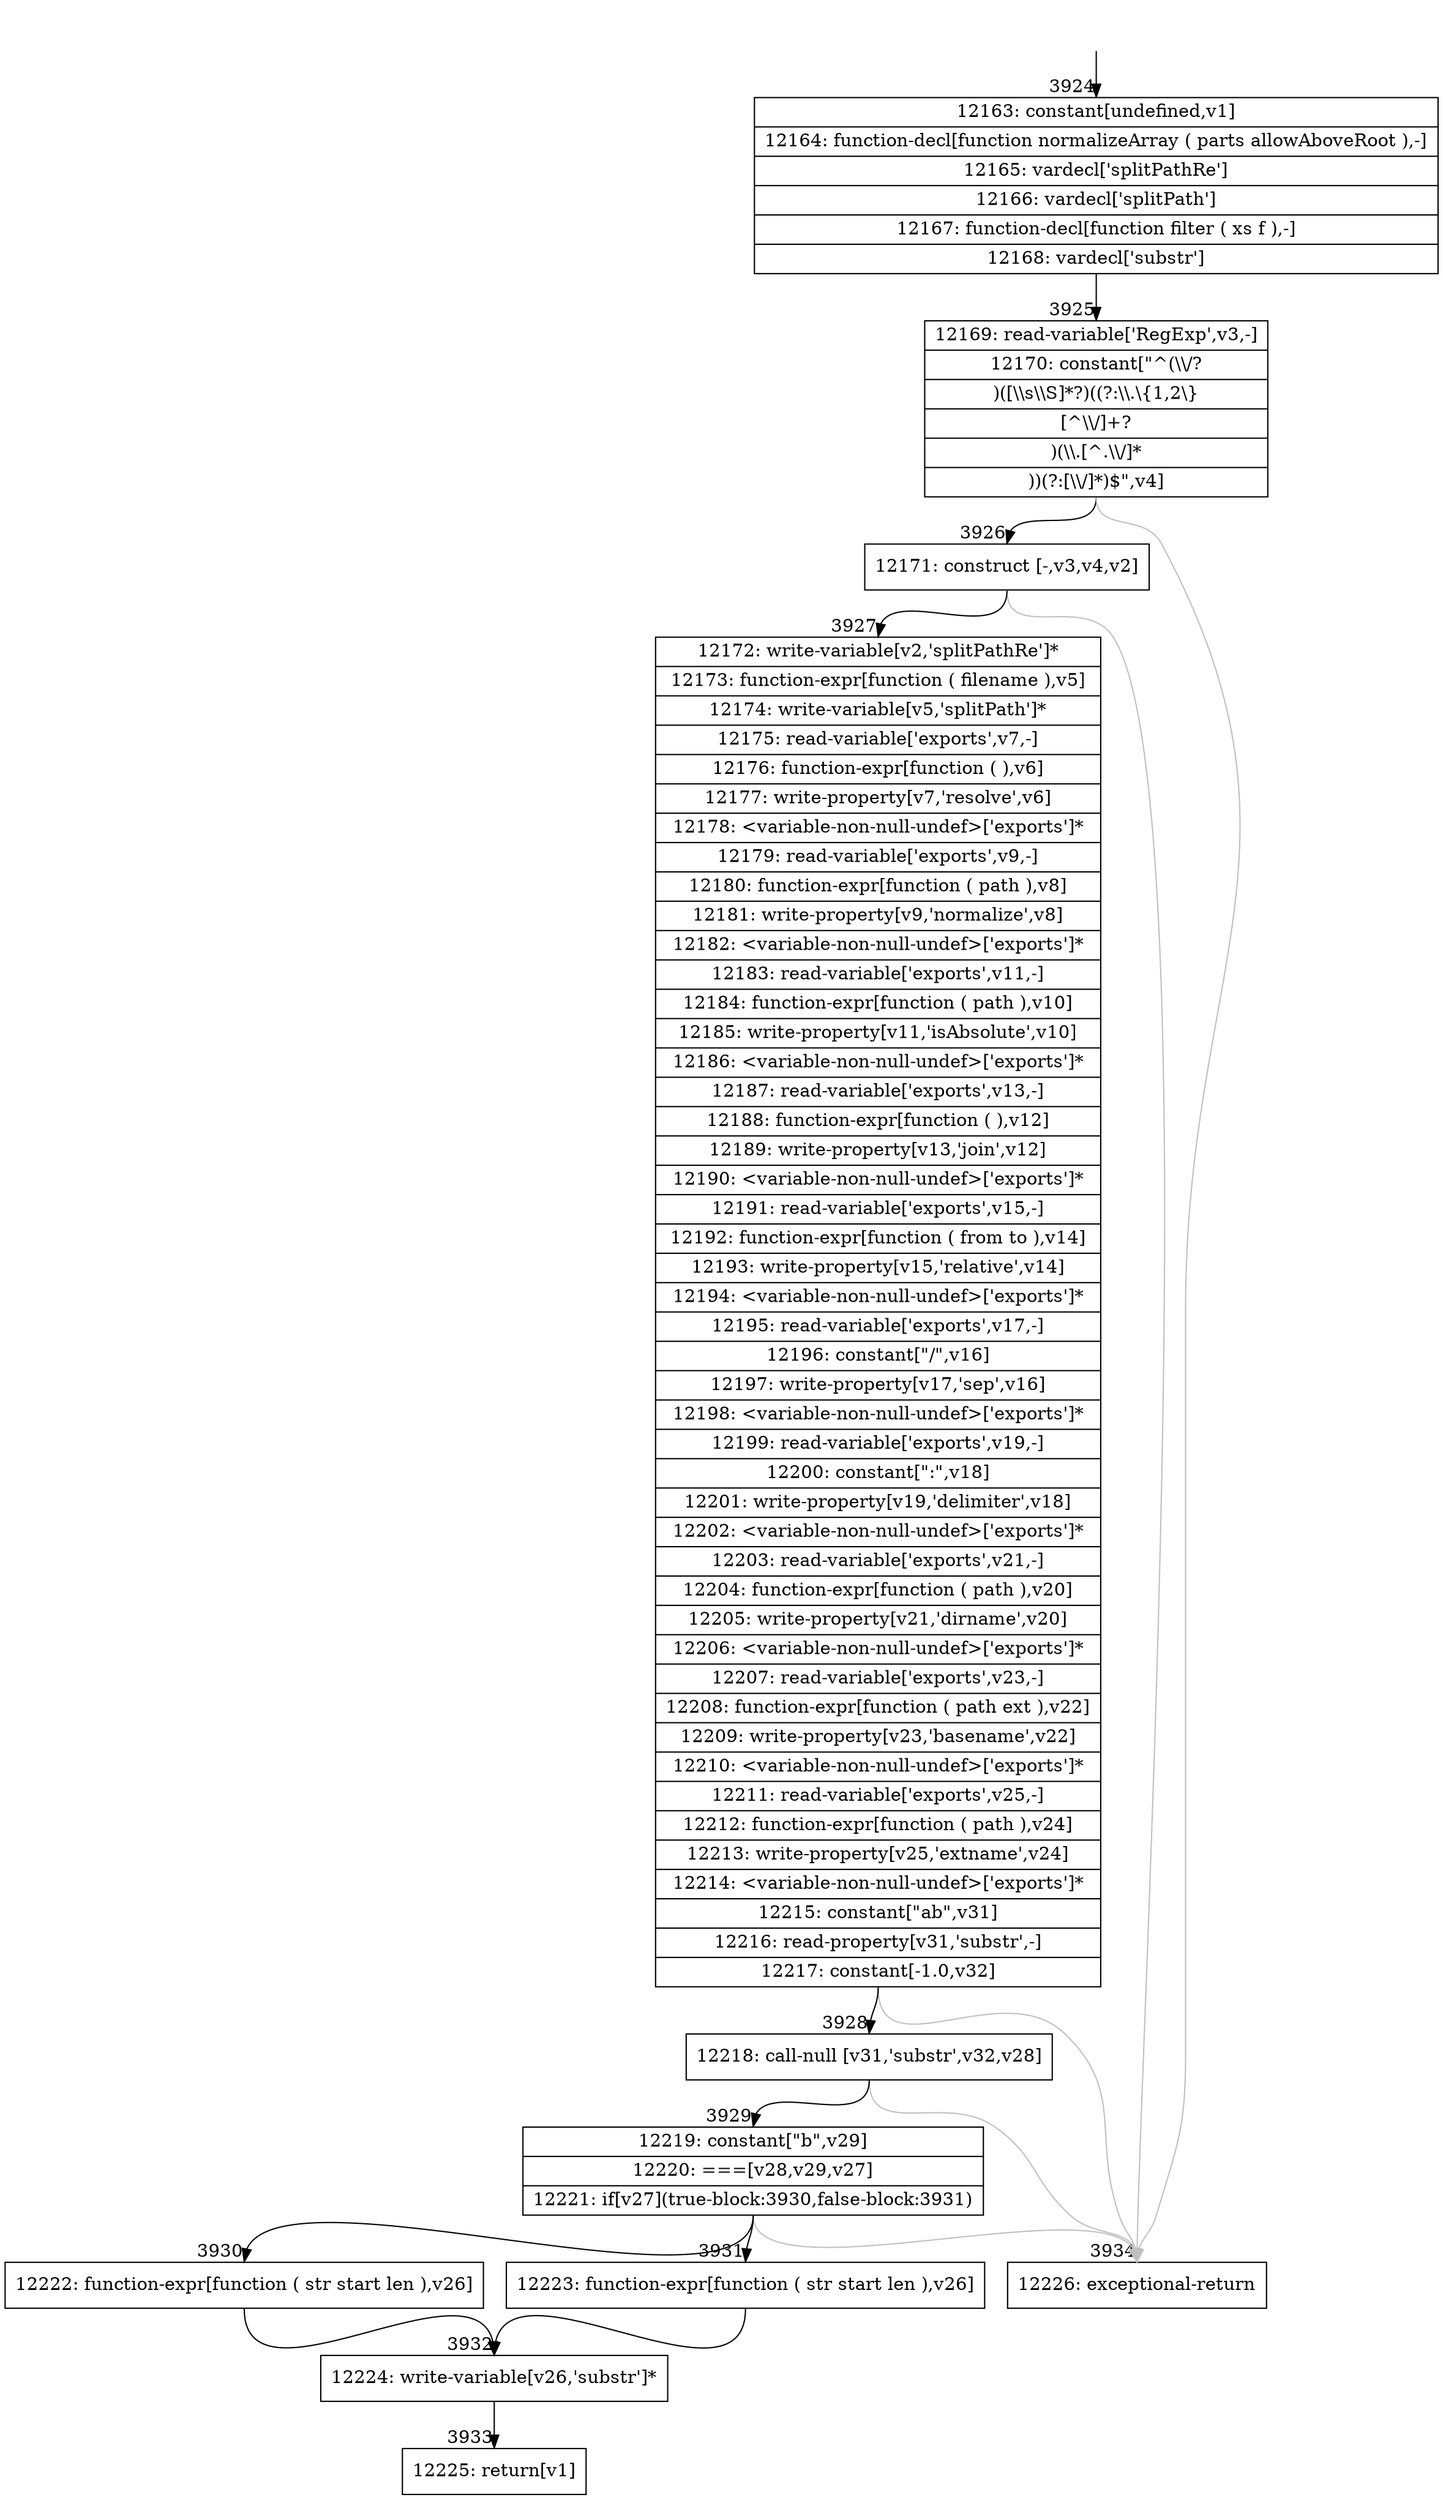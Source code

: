 digraph {
rankdir="TD"
BB_entry213[shape=none,label=""];
BB_entry213 -> BB3924 [tailport=s, headport=n, headlabel="    3924"]
BB3924 [shape=record label="{12163: constant[undefined,v1]|12164: function-decl[function normalizeArray ( parts allowAboveRoot ),-]|12165: vardecl['splitPathRe']|12166: vardecl['splitPath']|12167: function-decl[function filter ( xs f ),-]|12168: vardecl['substr']}" ] 
BB3924 -> BB3925 [tailport=s, headport=n, headlabel="      3925"]
BB3925 [shape=record label="{12169: read-variable['RegExp',v3,-]|12170: constant[\"^(\\\\/?|)([\\\\s\\\\S]*?)((?:\\\\.\\\{1,2\\\}|[^\\\\/]+?|)(\\\\.[^.\\\\/]*|))(?:[\\\\/]*)$\",v4]}" ] 
BB3925 -> BB3926 [tailport=s, headport=n, headlabel="      3926"]
BB3925 -> BB3934 [tailport=s, headport=n, color=gray, headlabel="      3934"]
BB3926 [shape=record label="{12171: construct [-,v3,v4,v2]}" ] 
BB3926 -> BB3927 [tailport=s, headport=n, headlabel="      3927"]
BB3926 -> BB3934 [tailport=s, headport=n, color=gray]
BB3927 [shape=record label="{12172: write-variable[v2,'splitPathRe']*|12173: function-expr[function ( filename ),v5]|12174: write-variable[v5,'splitPath']*|12175: read-variable['exports',v7,-]|12176: function-expr[function ( ),v6]|12177: write-property[v7,'resolve',v6]|12178: \<variable-non-null-undef\>['exports']*|12179: read-variable['exports',v9,-]|12180: function-expr[function ( path ),v8]|12181: write-property[v9,'normalize',v8]|12182: \<variable-non-null-undef\>['exports']*|12183: read-variable['exports',v11,-]|12184: function-expr[function ( path ),v10]|12185: write-property[v11,'isAbsolute',v10]|12186: \<variable-non-null-undef\>['exports']*|12187: read-variable['exports',v13,-]|12188: function-expr[function ( ),v12]|12189: write-property[v13,'join',v12]|12190: \<variable-non-null-undef\>['exports']*|12191: read-variable['exports',v15,-]|12192: function-expr[function ( from to ),v14]|12193: write-property[v15,'relative',v14]|12194: \<variable-non-null-undef\>['exports']*|12195: read-variable['exports',v17,-]|12196: constant[\"/\",v16]|12197: write-property[v17,'sep',v16]|12198: \<variable-non-null-undef\>['exports']*|12199: read-variable['exports',v19,-]|12200: constant[\":\",v18]|12201: write-property[v19,'delimiter',v18]|12202: \<variable-non-null-undef\>['exports']*|12203: read-variable['exports',v21,-]|12204: function-expr[function ( path ),v20]|12205: write-property[v21,'dirname',v20]|12206: \<variable-non-null-undef\>['exports']*|12207: read-variable['exports',v23,-]|12208: function-expr[function ( path ext ),v22]|12209: write-property[v23,'basename',v22]|12210: \<variable-non-null-undef\>['exports']*|12211: read-variable['exports',v25,-]|12212: function-expr[function ( path ),v24]|12213: write-property[v25,'extname',v24]|12214: \<variable-non-null-undef\>['exports']*|12215: constant[\"ab\",v31]|12216: read-property[v31,'substr',-]|12217: constant[-1.0,v32]}" ] 
BB3927 -> BB3928 [tailport=s, headport=n, headlabel="      3928"]
BB3927 -> BB3934 [tailport=s, headport=n, color=gray]
BB3928 [shape=record label="{12218: call-null [v31,'substr',v32,v28]}" ] 
BB3928 -> BB3929 [tailport=s, headport=n, headlabel="      3929"]
BB3928 -> BB3934 [tailport=s, headport=n, color=gray]
BB3929 [shape=record label="{12219: constant[\"b\",v29]|12220: ===[v28,v29,v27]|12221: if[v27](true-block:3930,false-block:3931)}" ] 
BB3929 -> BB3930 [tailport=s, headport=n, headlabel="      3930"]
BB3929 -> BB3931 [tailport=s, headport=n, headlabel="      3931"]
BB3929 -> BB3934 [tailport=s, headport=n, color=gray]
BB3930 [shape=record label="{12222: function-expr[function ( str start len ),v26]}" ] 
BB3930 -> BB3932 [tailport=s, headport=n, headlabel="      3932"]
BB3931 [shape=record label="{12223: function-expr[function ( str start len ),v26]}" ] 
BB3931 -> BB3932 [tailport=s, headport=n]
BB3932 [shape=record label="{12224: write-variable[v26,'substr']*}" ] 
BB3932 -> BB3933 [tailport=s, headport=n, headlabel="      3933"]
BB3933 [shape=record label="{12225: return[v1]}" ] 
BB3934 [shape=record label="{12226: exceptional-return}" ] 
//#$~ 4083
}
